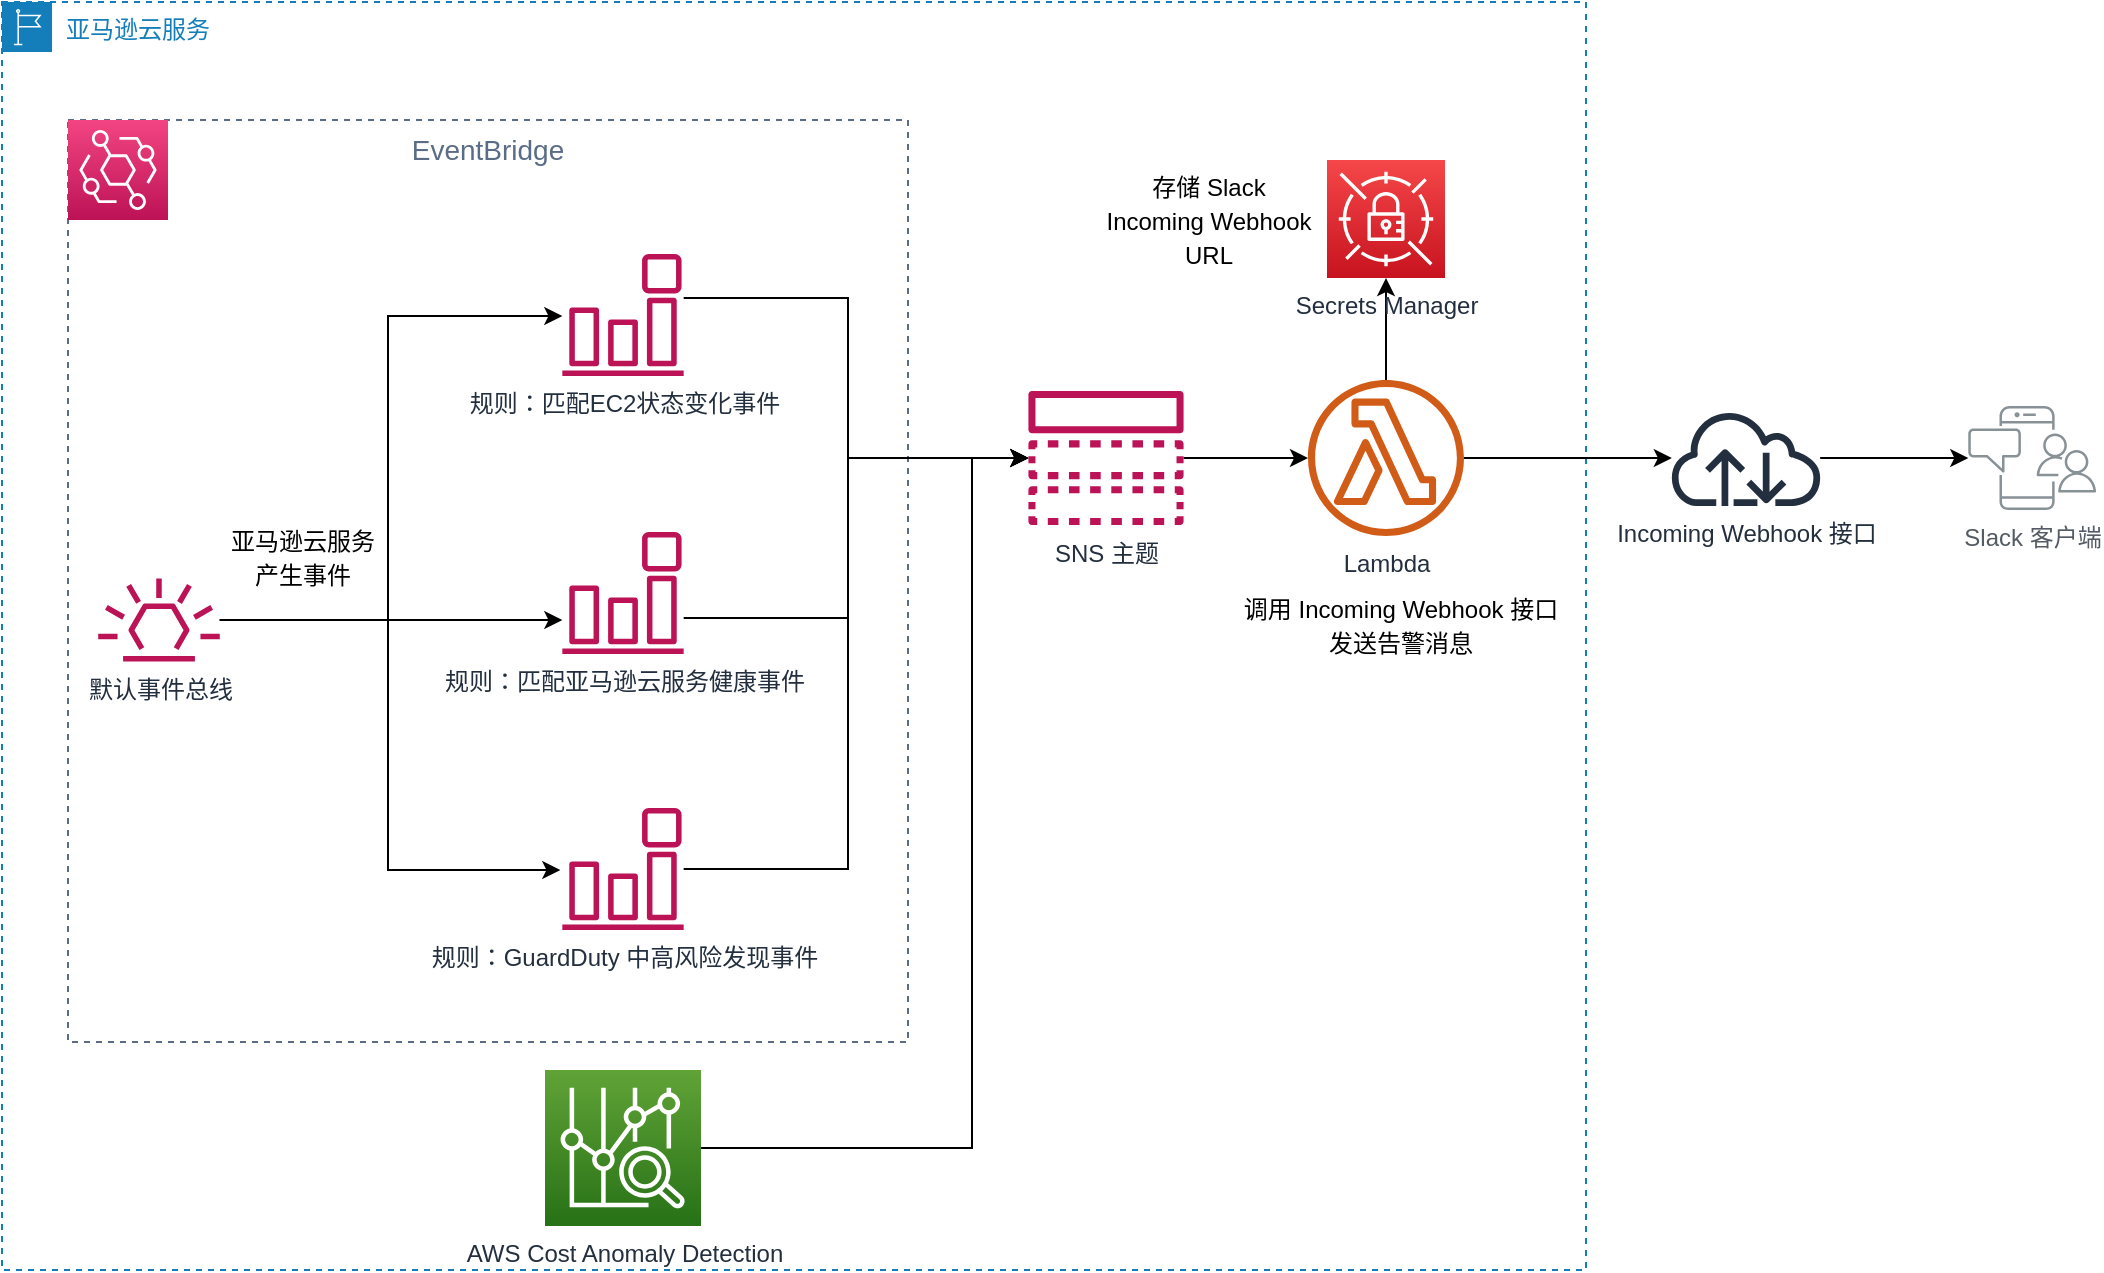 <mxfile version="20.5.1" type="device"><diagram name="Page-1" id="8cNbrErJJga-5wj4-Vsf"><mxGraphModel dx="946" dy="615" grid="0" gridSize="10" guides="1" tooltips="1" connect="1" arrows="1" fold="1" page="1" pageScale="1" pageWidth="1169" pageHeight="827" math="0" shadow="0"><root><mxCell id="0"/><mxCell id="1" parent="0"/><mxCell id="iUW1SuC-fca9LeQ6jMDv-26" value="亚马逊云服务" style="points=[[0,0],[0.25,0],[0.5,0],[0.75,0],[1,0],[1,0.25],[1,0.5],[1,0.75],[1,1],[0.75,1],[0.5,1],[0.25,1],[0,1],[0,0.75],[0,0.5],[0,0.25]];outlineConnect=0;gradientColor=none;html=1;whiteSpace=wrap;fontSize=12;fontStyle=0;shape=mxgraph.aws4.group;grIcon=mxgraph.aws4.group_region;strokeColor=#147EBA;fillColor=none;verticalAlign=top;align=left;spacingLeft=30;fontColor=#147EBA;dashed=1;" parent="1" vertex="1"><mxGeometry x="42" y="179" width="792" height="634" as="geometry"/></mxCell><mxCell id="iUW1SuC-fca9LeQ6jMDv-19" value="EventBridge" style="fillColor=none;strokeColor=#5A6C86;dashed=1;verticalAlign=top;fontStyle=0;fontColor=#5A6C86;fontSize=14;" parent="1" vertex="1"><mxGeometry x="75" y="238" width="420" height="461" as="geometry"/></mxCell><mxCell id="iUW1SuC-fca9LeQ6jMDv-1" value="" style="points=[[0,0,0],[0.25,0,0],[0.5,0,0],[0.75,0,0],[1,0,0],[0,1,0],[0.25,1,0],[0.5,1,0],[0.75,1,0],[1,1,0],[0,0.25,0],[0,0.5,0],[0,0.75,0],[1,0.25,0],[1,0.5,0],[1,0.75,0]];outlineConnect=0;fontColor=#232F3E;gradientColor=#F34482;gradientDirection=north;fillColor=#BC1356;strokeColor=#ffffff;dashed=0;verticalLabelPosition=bottom;verticalAlign=top;align=center;html=1;fontSize=12;fontStyle=0;aspect=fixed;shape=mxgraph.aws4.resourceIcon;resIcon=mxgraph.aws4.eventbridge;" parent="1" vertex="1"><mxGeometry x="75" y="238" width="50" height="50" as="geometry"/></mxCell><mxCell id="iUW1SuC-fca9LeQ6jMDv-10" style="edgeStyle=orthogonalEdgeStyle;rounded=0;orthogonalLoop=1;jettySize=auto;html=1;" parent="1" source="iUW1SuC-fca9LeQ6jMDv-2" target="iUW1SuC-fca9LeQ6jMDv-7" edge="1"><mxGeometry relative="1" as="geometry"><Array as="points"><mxPoint x="183" y="488"/><mxPoint x="183" y="488"/></Array></mxGeometry></mxCell><mxCell id="b_649vWNdOpX0jgSQ_A9-2" style="edgeStyle=orthogonalEdgeStyle;rounded=0;orthogonalLoop=1;jettySize=auto;html=1;" parent="1" source="iUW1SuC-fca9LeQ6jMDv-2" edge="1"><mxGeometry relative="1" as="geometry"><mxPoint x="149.897" y="407.1" as="sourcePoint"/><mxPoint x="321.172" y="613" as="targetPoint"/><Array as="points"><mxPoint x="235" y="488"/><mxPoint x="235" y="613"/></Array></mxGeometry></mxCell><mxCell id="b_649vWNdOpX0jgSQ_A9-3" style="edgeStyle=orthogonalEdgeStyle;rounded=0;orthogonalLoop=1;jettySize=auto;html=1;" parent="1" source="iUW1SuC-fca9LeQ6jMDv-2" target="iUW1SuC-fca9LeQ6jMDv-6" edge="1"><mxGeometry relative="1" as="geometry"><Array as="points"><mxPoint x="235" y="488"/><mxPoint x="235" y="336"/></Array></mxGeometry></mxCell><mxCell id="iUW1SuC-fca9LeQ6jMDv-2" value="默认事件总线" style="outlineConnect=0;fontColor=#232F3E;gradientColor=none;fillColor=#BC1356;strokeColor=none;dashed=0;verticalLabelPosition=bottom;verticalAlign=top;align=center;html=1;fontSize=12;fontStyle=0;aspect=fixed;pointerEvents=1;shape=mxgraph.aws4.eventbridge_default_event_bus_resource;" parent="1" vertex="1"><mxGeometry x="90" y="467.28" width="61" height="41.45" as="geometry"/></mxCell><mxCell id="iUW1SuC-fca9LeQ6jMDv-13" style="edgeStyle=orthogonalEdgeStyle;rounded=0;orthogonalLoop=1;jettySize=auto;html=1;" parent="1" source="iUW1SuC-fca9LeQ6jMDv-3" target="iUW1SuC-fca9LeQ6jMDv-4" edge="1"><mxGeometry relative="1" as="geometry"/></mxCell><mxCell id="iUW1SuC-fca9LeQ6jMDv-3" value="SNS&amp;nbsp;主题" style="outlineConnect=0;fontColor=#232F3E;gradientColor=none;fillColor=#BC1356;strokeColor=none;dashed=0;verticalLabelPosition=bottom;verticalAlign=top;align=center;html=1;fontSize=12;fontStyle=0;aspect=fixed;pointerEvents=1;shape=mxgraph.aws4.topic;" parent="1" vertex="1"><mxGeometry x="555" y="373.5" width="78" height="67" as="geometry"/></mxCell><mxCell id="iUW1SuC-fca9LeQ6jMDv-14" style="edgeStyle=orthogonalEdgeStyle;rounded=0;orthogonalLoop=1;jettySize=auto;html=1;" parent="1" source="iUW1SuC-fca9LeQ6jMDv-4" target="iUW1SuC-fca9LeQ6jMDv-5" edge="1"><mxGeometry relative="1" as="geometry"/></mxCell><mxCell id="iUW1SuC-fca9LeQ6jMDv-24" value="" style="edgeStyle=orthogonalEdgeStyle;rounded=0;orthogonalLoop=1;jettySize=auto;html=1;fontSize=14;" parent="1" source="iUW1SuC-fca9LeQ6jMDv-4" target="iUW1SuC-fca9LeQ6jMDv-23" edge="1"><mxGeometry relative="1" as="geometry"/></mxCell><mxCell id="iUW1SuC-fca9LeQ6jMDv-4" value="Lambda" style="outlineConnect=0;fontColor=#232F3E;gradientColor=none;fillColor=#D05C17;strokeColor=none;dashed=0;verticalLabelPosition=bottom;verticalAlign=top;align=center;html=1;fontSize=12;fontStyle=0;aspect=fixed;pointerEvents=1;shape=mxgraph.aws4.lambda_function;" parent="1" vertex="1"><mxGeometry x="695" y="368" width="78" height="78" as="geometry"/></mxCell><mxCell id="iUW1SuC-fca9LeQ6jMDv-5" value="Secrets Manager" style="points=[[0,0,0],[0.25,0,0],[0.5,0,0],[0.75,0,0],[1,0,0],[0,1,0],[0.25,1,0],[0.5,1,0],[0.75,1,0],[1,1,0],[0,0.25,0],[0,0.5,0],[0,0.75,0],[1,0.25,0],[1,0.5,0],[1,0.75,0]];outlineConnect=0;fontColor=#232F3E;gradientColor=#F54749;gradientDirection=north;fillColor=#C7131F;strokeColor=#ffffff;dashed=0;verticalLabelPosition=bottom;verticalAlign=top;align=center;html=1;fontSize=12;fontStyle=0;aspect=fixed;shape=mxgraph.aws4.resourceIcon;resIcon=mxgraph.aws4.secrets_manager;" parent="1" vertex="1"><mxGeometry x="704.5" y="258" width="59" height="59" as="geometry"/></mxCell><mxCell id="iUW1SuC-fca9LeQ6jMDv-11" style="edgeStyle=orthogonalEdgeStyle;rounded=0;orthogonalLoop=1;jettySize=auto;html=1;" parent="1" source="iUW1SuC-fca9LeQ6jMDv-6" target="iUW1SuC-fca9LeQ6jMDv-3" edge="1"><mxGeometry relative="1" as="geometry"><Array as="points"><mxPoint x="465" y="327"/><mxPoint x="465" y="407"/></Array></mxGeometry></mxCell><mxCell id="iUW1SuC-fca9LeQ6jMDv-6" value="规则：匹配EC2状态变化事件" style="outlineConnect=0;fontColor=#232F3E;gradientColor=none;fillColor=#BC1356;strokeColor=none;dashed=0;verticalLabelPosition=bottom;verticalAlign=top;align=center;html=1;fontSize=12;fontStyle=0;aspect=fixed;pointerEvents=1;shape=mxgraph.aws4.event_event_based;" parent="1" vertex="1"><mxGeometry x="322" y="305" width="61" height="61" as="geometry"/></mxCell><mxCell id="iUW1SuC-fca9LeQ6jMDv-12" style="edgeStyle=orthogonalEdgeStyle;rounded=0;orthogonalLoop=1;jettySize=auto;html=1;" parent="1" source="iUW1SuC-fca9LeQ6jMDv-7" target="iUW1SuC-fca9LeQ6jMDv-3" edge="1"><mxGeometry relative="1" as="geometry"><Array as="points"><mxPoint x="465" y="487"/><mxPoint x="465" y="407"/></Array></mxGeometry></mxCell><mxCell id="iUW1SuC-fca9LeQ6jMDv-7" value="规则：匹配亚马逊云服务健康事件" style="outlineConnect=0;fontColor=#232F3E;gradientColor=none;fillColor=#BC1356;strokeColor=none;dashed=0;verticalLabelPosition=bottom;verticalAlign=top;align=center;html=1;fontSize=12;fontStyle=0;aspect=fixed;pointerEvents=1;shape=mxgraph.aws4.event_event_based;" parent="1" vertex="1"><mxGeometry x="322" y="444" width="61" height="61" as="geometry"/></mxCell><mxCell id="iUW1SuC-fca9LeQ6jMDv-21" value="Slack 客户端" style="outlineConnect=0;gradientColor=none;fontColor=#545B64;strokeColor=none;fillColor=#879196;dashed=0;verticalLabelPosition=bottom;verticalAlign=top;align=center;html=1;fontSize=12;fontStyle=0;aspect=fixed;shape=mxgraph.aws4.illustration_notification;pointerEvents=1" parent="1" vertex="1"><mxGeometry x="1025" y="381" width="64.2" height="52" as="geometry"/></mxCell><mxCell id="iUW1SuC-fca9LeQ6jMDv-25" value="" style="edgeStyle=orthogonalEdgeStyle;rounded=0;orthogonalLoop=1;jettySize=auto;html=1;fontSize=14;" parent="1" source="iUW1SuC-fca9LeQ6jMDv-23" target="iUW1SuC-fca9LeQ6jMDv-21" edge="1"><mxGeometry relative="1" as="geometry"/></mxCell><mxCell id="iUW1SuC-fca9LeQ6jMDv-23" value="&lt;font style=&quot;font-size: 12px&quot;&gt;Incoming Webhook&lt;/font&gt; 接口" style="outlineConnect=0;fontColor=#232F3E;gradientColor=none;fillColor=#232F3E;strokeColor=none;dashed=0;verticalLabelPosition=bottom;verticalAlign=top;align=center;html=1;fontSize=12;fontStyle=0;aspect=fixed;pointerEvents=1;shape=mxgraph.aws4.internet;" parent="1" vertex="1"><mxGeometry x="875" y="383" width="78" height="48" as="geometry"/></mxCell><mxCell id="iUW1SuC-fca9LeQ6jMDv-27" value="&lt;div&gt;&lt;font style=&quot;font-size: 12px&quot;&gt;存储 Slack&lt;/font&gt;&lt;/div&gt;&lt;div&gt;&lt;font style=&quot;font-size: 12px&quot;&gt;Incoming Webhook&lt;/font&gt;&lt;/div&gt;&lt;div&gt;&lt;font style=&quot;font-size: 12px&quot;&gt;URL&lt;br&gt;&lt;/font&gt;&lt;/div&gt;" style="text;html=1;align=center;verticalAlign=middle;resizable=0;points=[];autosize=1;fontSize=14;" parent="1" vertex="1"><mxGeometry x="585" y="256.5" width="120" height="62" as="geometry"/></mxCell><mxCell id="iUW1SuC-fca9LeQ6jMDv-28" value="&lt;span style=&quot;font-size: 12px&quot;&gt;调用 &lt;/span&gt;&lt;span style=&quot;font-size: 12px&quot;&gt;&lt;font style=&quot;font-size: 12px&quot;&gt;Incoming Webhook &lt;/font&gt;接口&lt;br&gt;发送告警消息&lt;/span&gt;" style="text;html=1;align=center;verticalAlign=middle;resizable=0;points=[];autosize=1;fontSize=14;" parent="1" vertex="1"><mxGeometry x="653" y="467" width="175" height="46" as="geometry"/></mxCell><mxCell id="iUW1SuC-fca9LeQ6jMDv-29" value="&lt;span style=&quot;font-size: 12px&quot;&gt;亚马逊云服务&lt;br&gt;产生事件&lt;/span&gt;" style="text;html=1;align=center;verticalAlign=middle;resizable=0;points=[];autosize=1;fontSize=14;" parent="1" vertex="1"><mxGeometry x="151" y="436" width="82" height="40" as="geometry"/></mxCell><mxCell id="AkRNlLGnXeu0HZbMCD7P-4" style="edgeStyle=orthogonalEdgeStyle;rounded=0;orthogonalLoop=1;jettySize=auto;html=1;exitX=1;exitY=0.5;exitDx=0;exitDy=0;exitPerimeter=0;" parent="1" source="AkRNlLGnXeu0HZbMCD7P-3" target="iUW1SuC-fca9LeQ6jMDv-3" edge="1"><mxGeometry relative="1" as="geometry"><Array as="points"><mxPoint x="527" y="752"/><mxPoint x="527" y="407"/></Array></mxGeometry></mxCell><mxCell id="AkRNlLGnXeu0HZbMCD7P-3" value="AWS Cost Anomaly Detection" style="sketch=0;points=[[0,0,0],[0.25,0,0],[0.5,0,0],[0.75,0,0],[1,0,0],[0,1,0],[0.25,1,0],[0.5,1,0],[0.75,1,0],[1,1,0],[0,0.25,0],[0,0.5,0],[0,0.75,0],[1,0.25,0],[1,0.5,0],[1,0.75,0]];outlineConnect=0;fontColor=#232F3E;gradientColor=#60A337;gradientDirection=north;fillColor=#277116;strokeColor=#ffffff;dashed=0;verticalLabelPosition=bottom;verticalAlign=top;align=center;html=1;fontSize=12;fontStyle=0;aspect=fixed;shape=mxgraph.aws4.resourceIcon;resIcon=mxgraph.aws4.cost_explorer;" parent="1" vertex="1"><mxGeometry x="313.5" y="713" width="78" height="78" as="geometry"/></mxCell><mxCell id="b_649vWNdOpX0jgSQ_A9-4" style="edgeStyle=orthogonalEdgeStyle;rounded=0;orthogonalLoop=1;jettySize=auto;html=1;" parent="1" source="b_649vWNdOpX0jgSQ_A9-1" target="iUW1SuC-fca9LeQ6jMDv-3" edge="1"><mxGeometry relative="1" as="geometry"><Array as="points"><mxPoint x="465" y="613"/><mxPoint x="465" y="407"/></Array></mxGeometry></mxCell><mxCell id="b_649vWNdOpX0jgSQ_A9-1" value="规则：GuardDuty 中高风险发现事件" style="outlineConnect=0;fontColor=#232F3E;gradientColor=none;fillColor=#BC1356;strokeColor=none;dashed=0;verticalLabelPosition=bottom;verticalAlign=top;align=center;html=1;fontSize=12;fontStyle=0;aspect=fixed;pointerEvents=1;shape=mxgraph.aws4.event_event_based;" parent="1" vertex="1"><mxGeometry x="322" y="582" width="61" height="61" as="geometry"/></mxCell></root></mxGraphModel></diagram></mxfile>